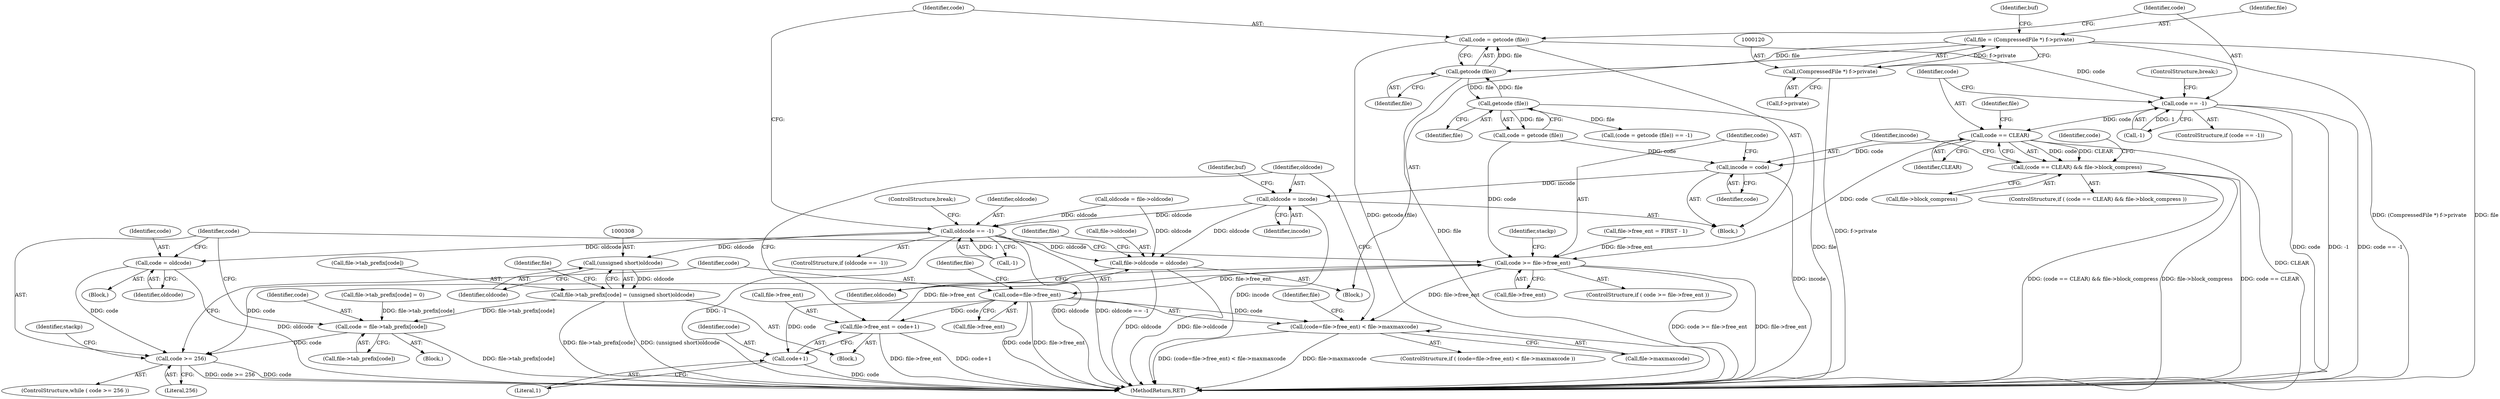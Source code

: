 digraph "0_libxfont_d11ee5886e9d9ec610051a206b135a4cdc1e09a0@API" {
"1000185" [label="(Call,code = getcode (file))"];
"1000187" [label="(Call,getcode (file))"];
"1000236" [label="(Call,getcode (file))"];
"1000117" [label="(Call,file = (CompressedFile *) f->private)"];
"1000119" [label="(Call,(CompressedFile *) f->private)"];
"1000190" [label="(Call,code == -1)"];
"1000197" [label="(Call,code == CLEAR)"];
"1000196" [label="(Call,(code == CLEAR) && file->block_compress)"];
"1000241" [label="(Call,incode = code)"];
"1000324" [label="(Call,oldcode = incode)"];
"1000180" [label="(Call,oldcode == -1)"];
"1000256" [label="(Call,code = oldcode)"];
"1000260" [label="(Call,code >= 256)"];
"1000307" [label="(Call,(unsigned short)oldcode)"];
"1000301" [label="(Call,file->tab_prefix[code] = (unsigned short)oldcode)"];
"1000283" [label="(Call,code = file->tab_prefix[code])"];
"1000327" [label="(Call,file->oldcode = oldcode)"];
"1000245" [label="(Call,code >= file->free_ent)"];
"1000291" [label="(Call,(code=file->free_ent) < file->maxmaxcode)"];
"1000292" [label="(Call,code=file->free_ent)"];
"1000317" [label="(Call,file->free_ent = code+1)"];
"1000321" [label="(Call,code+1)"];
"1000246" [label="(Identifier,code)"];
"1000334" [label="(Identifier,file)"];
"1000244" [label="(ControlStructure,if ( code >= file->free_ent ))"];
"1000195" [label="(ControlStructure,if ( (code == CLEAR) && file->block_compress ))"];
"1000180" [label="(Call,oldcode == -1)"];
"1000267" [label="(Identifier,stackp)"];
"1000300" [label="(Block,)"];
"1000258" [label="(Identifier,oldcode)"];
"1000317" [label="(Call,file->free_ent = code+1)"];
"1000192" [label="(Call,-1)"];
"1000257" [label="(Identifier,code)"];
"1000331" [label="(Identifier,oldcode)"];
"1000198" [label="(Identifier,code)"];
"1000297" [label="(Call,file->maxmaxcode)"];
"1000189" [label="(ControlStructure,if (code == -1))"];
"1000241" [label="(Call,incode = code)"];
"1000318" [label="(Call,file->free_ent)"];
"1000236" [label="(Call,getcode (file))"];
"1000328" [label="(Call,file->oldcode)"];
"1000181" [label="(Identifier,oldcode)"];
"1000121" [label="(Call,f->private)"];
"1000302" [label="(Call,file->tab_prefix[code])"];
"1000182" [label="(Call,-1)"];
"1000194" [label="(ControlStructure,break;)"];
"1000213" [label="(Call,file->tab_prefix[code] = 0)"];
"1000259" [label="(ControlStructure,while ( code >= 256 ))"];
"1000156" [label="(Identifier,buf)"];
"1000242" [label="(Identifier,incode)"];
"1000118" [label="(Identifier,file)"];
"1000261" [label="(Identifier,code)"];
"1000325" [label="(Identifier,oldcode)"];
"1000284" [label="(Identifier,code)"];
"1000233" [label="(Call,(code = getcode (file)) == -1)"];
"1000185" [label="(Call,code = getcode (file))"];
"1000260" [label="(Call,code >= 256)"];
"1000298" [label="(Identifier,file)"];
"1000324" [label="(Call,oldcode = incode)"];
"1000199" [label="(Identifier,CLEAR)"];
"1000263" [label="(Block,)"];
"1000158" [label="(Block,)"];
"1000285" [label="(Call,file->tab_prefix[code])"];
"1000234" [label="(Call,code = getcode (file))"];
"1000191" [label="(Identifier,code)"];
"1000256" [label="(Call,code = oldcode)"];
"1000188" [label="(Identifier,file)"];
"1000250" [label="(Block,)"];
"1000262" [label="(Literal,256)"];
"1000327" [label="(Call,file->oldcode = oldcode)"];
"1000117" [label="(Call,file = (CompressedFile *) f->private)"];
"1000119" [label="(Call,(CompressedFile *) f->private)"];
"1000237" [label="(Identifier,file)"];
"1000283" [label="(Call,code = file->tab_prefix[code])"];
"1000323" [label="(Literal,1)"];
"1000206" [label="(Identifier,code)"];
"1000254" [label="(Identifier,stackp)"];
"1000382" [label="(MethodReturn,RET)"];
"1000107" [label="(Block,)"];
"1000309" [label="(Identifier,oldcode)"];
"1000197" [label="(Call,code == CLEAR)"];
"1000149" [label="(Call,oldcode = file->oldcode)"];
"1000187" [label="(Call,getcode (file))"];
"1000326" [label="(Identifier,incode)"];
"1000196" [label="(Call,(code == CLEAR) && file->block_compress)"];
"1000225" [label="(Call,file->free_ent = FIRST - 1)"];
"1000304" [label="(Identifier,file)"];
"1000307" [label="(Call,(unsigned short)oldcode)"];
"1000243" [label="(Identifier,code)"];
"1000291" [label="(Call,(code=file->free_ent) < file->maxmaxcode)"];
"1000190" [label="(Call,code == -1)"];
"1000321" [label="(Call,code+1)"];
"1000294" [label="(Call,file->free_ent)"];
"1000200" [label="(Call,file->block_compress)"];
"1000186" [label="(Identifier,code)"];
"1000301" [label="(Call,file->tab_prefix[code] = (unsigned short)oldcode)"];
"1000290" [label="(ControlStructure,if ( (code=file->free_ent) < file->maxmaxcode ))"];
"1000313" [label="(Identifier,file)"];
"1000184" [label="(ControlStructure,break;)"];
"1000292" [label="(Call,code=file->free_ent)"];
"1000201" [label="(Identifier,file)"];
"1000125" [label="(Identifier,buf)"];
"1000247" [label="(Call,file->free_ent)"];
"1000322" [label="(Identifier,code)"];
"1000245" [label="(Call,code >= file->free_ent)"];
"1000179" [label="(ControlStructure,if (oldcode == -1))"];
"1000293" [label="(Identifier,code)"];
"1000185" -> "1000158"  [label="AST: "];
"1000185" -> "1000187"  [label="CFG: "];
"1000186" -> "1000185"  [label="AST: "];
"1000187" -> "1000185"  [label="AST: "];
"1000191" -> "1000185"  [label="CFG: "];
"1000185" -> "1000382"  [label="DDG: getcode (file)"];
"1000187" -> "1000185"  [label="DDG: file"];
"1000185" -> "1000190"  [label="DDG: code"];
"1000187" -> "1000188"  [label="CFG: "];
"1000188" -> "1000187"  [label="AST: "];
"1000187" -> "1000382"  [label="DDG: file"];
"1000236" -> "1000187"  [label="DDG: file"];
"1000117" -> "1000187"  [label="DDG: file"];
"1000187" -> "1000236"  [label="DDG: file"];
"1000236" -> "1000234"  [label="AST: "];
"1000236" -> "1000237"  [label="CFG: "];
"1000237" -> "1000236"  [label="AST: "];
"1000234" -> "1000236"  [label="CFG: "];
"1000236" -> "1000382"  [label="DDG: file"];
"1000236" -> "1000233"  [label="DDG: file"];
"1000236" -> "1000234"  [label="DDG: file"];
"1000117" -> "1000107"  [label="AST: "];
"1000117" -> "1000119"  [label="CFG: "];
"1000118" -> "1000117"  [label="AST: "];
"1000119" -> "1000117"  [label="AST: "];
"1000125" -> "1000117"  [label="CFG: "];
"1000117" -> "1000382"  [label="DDG: file"];
"1000117" -> "1000382"  [label="DDG: (CompressedFile *) f->private"];
"1000119" -> "1000117"  [label="DDG: f->private"];
"1000119" -> "1000121"  [label="CFG: "];
"1000120" -> "1000119"  [label="AST: "];
"1000121" -> "1000119"  [label="AST: "];
"1000119" -> "1000382"  [label="DDG: f->private"];
"1000190" -> "1000189"  [label="AST: "];
"1000190" -> "1000192"  [label="CFG: "];
"1000191" -> "1000190"  [label="AST: "];
"1000192" -> "1000190"  [label="AST: "];
"1000194" -> "1000190"  [label="CFG: "];
"1000198" -> "1000190"  [label="CFG: "];
"1000190" -> "1000382"  [label="DDG: code == -1"];
"1000190" -> "1000382"  [label="DDG: code"];
"1000190" -> "1000382"  [label="DDG: -1"];
"1000192" -> "1000190"  [label="DDG: 1"];
"1000190" -> "1000197"  [label="DDG: code"];
"1000197" -> "1000196"  [label="AST: "];
"1000197" -> "1000199"  [label="CFG: "];
"1000198" -> "1000197"  [label="AST: "];
"1000199" -> "1000197"  [label="AST: "];
"1000201" -> "1000197"  [label="CFG: "];
"1000196" -> "1000197"  [label="CFG: "];
"1000197" -> "1000382"  [label="DDG: CLEAR"];
"1000197" -> "1000196"  [label="DDG: code"];
"1000197" -> "1000196"  [label="DDG: CLEAR"];
"1000197" -> "1000241"  [label="DDG: code"];
"1000197" -> "1000245"  [label="DDG: code"];
"1000196" -> "1000195"  [label="AST: "];
"1000196" -> "1000200"  [label="CFG: "];
"1000200" -> "1000196"  [label="AST: "];
"1000206" -> "1000196"  [label="CFG: "];
"1000242" -> "1000196"  [label="CFG: "];
"1000196" -> "1000382"  [label="DDG: file->block_compress"];
"1000196" -> "1000382"  [label="DDG: code == CLEAR"];
"1000196" -> "1000382"  [label="DDG: (code == CLEAR) && file->block_compress"];
"1000241" -> "1000158"  [label="AST: "];
"1000241" -> "1000243"  [label="CFG: "];
"1000242" -> "1000241"  [label="AST: "];
"1000243" -> "1000241"  [label="AST: "];
"1000246" -> "1000241"  [label="CFG: "];
"1000241" -> "1000382"  [label="DDG: incode"];
"1000234" -> "1000241"  [label="DDG: code"];
"1000241" -> "1000324"  [label="DDG: incode"];
"1000324" -> "1000158"  [label="AST: "];
"1000324" -> "1000326"  [label="CFG: "];
"1000325" -> "1000324"  [label="AST: "];
"1000326" -> "1000324"  [label="AST: "];
"1000156" -> "1000324"  [label="CFG: "];
"1000324" -> "1000382"  [label="DDG: incode"];
"1000324" -> "1000180"  [label="DDG: oldcode"];
"1000324" -> "1000327"  [label="DDG: oldcode"];
"1000180" -> "1000179"  [label="AST: "];
"1000180" -> "1000182"  [label="CFG: "];
"1000181" -> "1000180"  [label="AST: "];
"1000182" -> "1000180"  [label="AST: "];
"1000184" -> "1000180"  [label="CFG: "];
"1000186" -> "1000180"  [label="CFG: "];
"1000180" -> "1000382"  [label="DDG: -1"];
"1000180" -> "1000382"  [label="DDG: oldcode"];
"1000180" -> "1000382"  [label="DDG: oldcode == -1"];
"1000149" -> "1000180"  [label="DDG: oldcode"];
"1000182" -> "1000180"  [label="DDG: 1"];
"1000180" -> "1000256"  [label="DDG: oldcode"];
"1000180" -> "1000307"  [label="DDG: oldcode"];
"1000180" -> "1000327"  [label="DDG: oldcode"];
"1000256" -> "1000250"  [label="AST: "];
"1000256" -> "1000258"  [label="CFG: "];
"1000257" -> "1000256"  [label="AST: "];
"1000258" -> "1000256"  [label="AST: "];
"1000261" -> "1000256"  [label="CFG: "];
"1000256" -> "1000382"  [label="DDG: oldcode"];
"1000256" -> "1000260"  [label="DDG: code"];
"1000260" -> "1000259"  [label="AST: "];
"1000260" -> "1000262"  [label="CFG: "];
"1000261" -> "1000260"  [label="AST: "];
"1000262" -> "1000260"  [label="AST: "];
"1000267" -> "1000260"  [label="CFG: "];
"1000293" -> "1000260"  [label="CFG: "];
"1000260" -> "1000382"  [label="DDG: code >= 256"];
"1000260" -> "1000382"  [label="DDG: code"];
"1000283" -> "1000260"  [label="DDG: code"];
"1000245" -> "1000260"  [label="DDG: code"];
"1000307" -> "1000301"  [label="AST: "];
"1000307" -> "1000309"  [label="CFG: "];
"1000308" -> "1000307"  [label="AST: "];
"1000309" -> "1000307"  [label="AST: "];
"1000301" -> "1000307"  [label="CFG: "];
"1000307" -> "1000301"  [label="DDG: oldcode"];
"1000301" -> "1000300"  [label="AST: "];
"1000302" -> "1000301"  [label="AST: "];
"1000313" -> "1000301"  [label="CFG: "];
"1000301" -> "1000382"  [label="DDG: (unsigned short)oldcode"];
"1000301" -> "1000382"  [label="DDG: file->tab_prefix[code]"];
"1000301" -> "1000283"  [label="DDG: file->tab_prefix[code]"];
"1000283" -> "1000263"  [label="AST: "];
"1000283" -> "1000285"  [label="CFG: "];
"1000284" -> "1000283"  [label="AST: "];
"1000285" -> "1000283"  [label="AST: "];
"1000261" -> "1000283"  [label="CFG: "];
"1000283" -> "1000382"  [label="DDG: file->tab_prefix[code]"];
"1000213" -> "1000283"  [label="DDG: file->tab_prefix[code]"];
"1000327" -> "1000107"  [label="AST: "];
"1000327" -> "1000331"  [label="CFG: "];
"1000328" -> "1000327"  [label="AST: "];
"1000331" -> "1000327"  [label="AST: "];
"1000334" -> "1000327"  [label="CFG: "];
"1000327" -> "1000382"  [label="DDG: oldcode"];
"1000327" -> "1000382"  [label="DDG: file->oldcode"];
"1000149" -> "1000327"  [label="DDG: oldcode"];
"1000245" -> "1000244"  [label="AST: "];
"1000245" -> "1000247"  [label="CFG: "];
"1000246" -> "1000245"  [label="AST: "];
"1000247" -> "1000245"  [label="AST: "];
"1000254" -> "1000245"  [label="CFG: "];
"1000261" -> "1000245"  [label="CFG: "];
"1000245" -> "1000382"  [label="DDG: code >= file->free_ent"];
"1000245" -> "1000382"  [label="DDG: file->free_ent"];
"1000234" -> "1000245"  [label="DDG: code"];
"1000317" -> "1000245"  [label="DDG: file->free_ent"];
"1000225" -> "1000245"  [label="DDG: file->free_ent"];
"1000245" -> "1000291"  [label="DDG: file->free_ent"];
"1000245" -> "1000292"  [label="DDG: file->free_ent"];
"1000291" -> "1000290"  [label="AST: "];
"1000291" -> "1000297"  [label="CFG: "];
"1000292" -> "1000291"  [label="AST: "];
"1000297" -> "1000291"  [label="AST: "];
"1000304" -> "1000291"  [label="CFG: "];
"1000325" -> "1000291"  [label="CFG: "];
"1000291" -> "1000382"  [label="DDG: file->maxmaxcode"];
"1000291" -> "1000382"  [label="DDG: (code=file->free_ent) < file->maxmaxcode"];
"1000292" -> "1000291"  [label="DDG: code"];
"1000292" -> "1000294"  [label="CFG: "];
"1000293" -> "1000292"  [label="AST: "];
"1000294" -> "1000292"  [label="AST: "];
"1000298" -> "1000292"  [label="CFG: "];
"1000292" -> "1000382"  [label="DDG: file->free_ent"];
"1000292" -> "1000382"  [label="DDG: code"];
"1000292" -> "1000317"  [label="DDG: code"];
"1000292" -> "1000321"  [label="DDG: code"];
"1000317" -> "1000300"  [label="AST: "];
"1000317" -> "1000321"  [label="CFG: "];
"1000318" -> "1000317"  [label="AST: "];
"1000321" -> "1000317"  [label="AST: "];
"1000325" -> "1000317"  [label="CFG: "];
"1000317" -> "1000382"  [label="DDG: file->free_ent"];
"1000317" -> "1000382"  [label="DDG: code+1"];
"1000321" -> "1000323"  [label="CFG: "];
"1000322" -> "1000321"  [label="AST: "];
"1000323" -> "1000321"  [label="AST: "];
"1000321" -> "1000382"  [label="DDG: code"];
}
